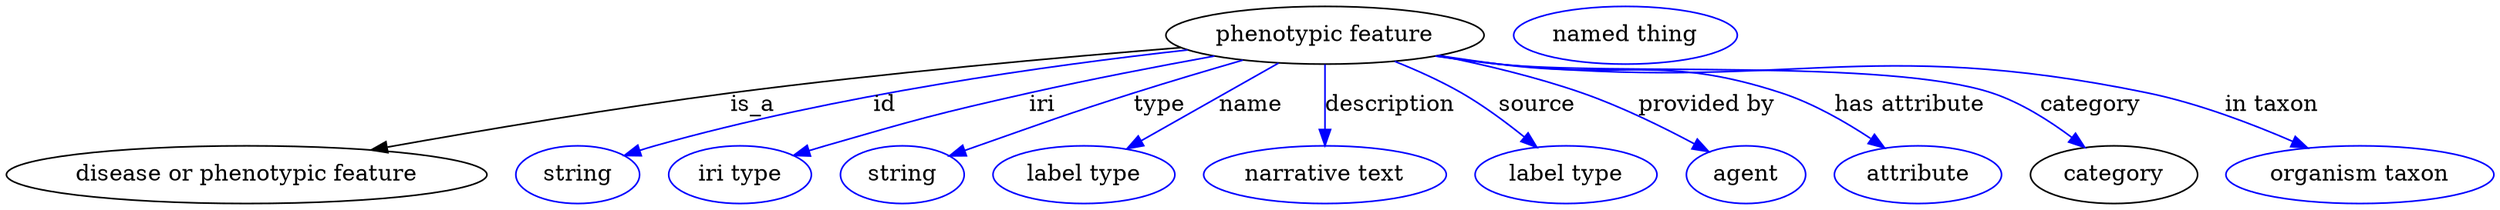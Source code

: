 digraph {
	graph [bb="0,0,1547.7,123"];
	node [label="\N"];
	"phenotypic feature"	 [height=0.5,
		label="phenotypic feature",
		pos="820.49,105",
		width=2.7442];
	"disease or phenotypic feature"	 [height=0.5,
		pos="149.49,18",
		width=4.1524];
	"phenotypic feature" -> "disease or phenotypic feature"	 [label=is_a,
		lp="464.49,61.5",
		pos="e,229.74,33.189 729.43,97.95 654.41,91.707 545.33,81.633 450.49,69 379.47,59.54 299.52,45.851 239.88,35.036"];
	id	 [color=blue,
		height=0.5,
		label=string,
		pos="355.49,18",
		width=1.0652];
	"phenotypic feature" -> id	 [color=blue,
		label=id,
		lp="546.49,61.5",
		pos="e,384.7,29.738 732.46,96.689 647.1,87.176 514.58,68.538 403.49,36 400.51,35.128 397.45,34.159 394.39,33.136",
		style=solid];
	iri	 [color=blue,
		height=0.5,
		label="iri type",
		pos="456.49,18",
		width=1.2277];
	"phenotypic feature" -> iri	 [color=blue,
		label=iri,
		lp="644.49,61.5",
		pos="e,490.37,29.672 749.93,92.272 715.59,85.804 673.77,77.521 636.49,69 580.05,56.103 565.98,52.495 510.49,36 507.12,34.998 503.64,33.927 \
500.15,32.825",
		style=solid];
	type	 [color=blue,
		height=0.5,
		label=string,
		pos="557.49,18",
		width=1.0652];
	"phenotypic feature" -> type	 [color=blue,
		label=type,
		lp="717.49,61.5",
		pos="e,587.01,29.501 768.23,89.613 747.42,83.373 723.27,75.998 701.49,69 658.13,55.072 647.31,51.479 604.49,36 601.92,35.071 599.27,34.101 \
596.61,33.113",
		style=solid];
	name	 [color=blue,
		height=0.5,
		label="label type",
		pos="670.49,18",
		width=1.5707];
	"phenotypic feature" -> name	 [color=blue,
		label=name,
		lp="774.49,61.5",
		pos="e,698.04,33.979 790.85,87.812 766.72,73.814 732.54,53.993 706.77,39.046",
		style=solid];
	description	 [color=blue,
		height=0.5,
		label="narrative text",
		pos="820.49,18",
		width=2.0943];
	"phenotypic feature" -> description	 [color=blue,
		label=description,
		lp="861.49,61.5",
		pos="e,820.49,36.003 820.49,86.974 820.49,75.192 820.49,59.561 820.49,46.158",
		style=solid];
	source	 [color=blue,
		height=0.5,
		label="label type",
		pos="970.49,18",
		width=1.5707];
	"phenotypic feature" -> source	 [color=blue,
		label=source,
		lp="951.99,61.5",
		pos="e,951.9,35.099 865.37,88.948 878.96,83.371 893.67,76.587 906.49,69 919.67,61.194 933.1,50.916 944.23,41.633",
		style=solid];
	"provided by"	 [color=blue,
		height=0.5,
		label=agent,
		pos="1082.5,18",
		width=1.0291];
	"phenotypic feature" -> "provided by"	 [color=blue,
		label="provided by",
		lp="1058,61.5",
		pos="e,1058.5,32.089 892.82,92.597 920.66,86.825 952.46,78.992 980.49,69 1004.5,60.448 1030.1,47.614 1049.7,36.961",
		style=solid];
	"has attribute"	 [color=blue,
		height=0.5,
		label=attribute,
		pos="1189.5,18",
		width=1.4443];
	"phenotypic feature" -> "has attribute"	 [color=blue,
		label="has attribute",
		lp="1184.5,61.5",
		pos="e,1168.1,34.501 891.47,92.391 903.47,90.451 915.82,88.573 927.49,87 1005.9,76.436 1029.5,93.94 1104.5,69 1124.2,62.451 1144.2,50.746 \
1159.9,40.2",
		style=solid];
	category	 [height=0.5,
		pos="1311.5,18",
		width=1.4443];
	"phenotypic feature" -> category	 [color=blue,
		label=category,
		lp="1297.5,61.5",
		pos="e,1292.7,34.801 889.98,92.188 902.43,90.212 915.32,88.375 927.49,87 995.61,79.302 1170.5,90.873 1235.5,69 1253.3,62.997 1270.9,51.634 \
1284.7,41.155",
		style=solid];
	"in taxon"	 [color=blue,
		height=0.5,
		label="organism taxon",
		pos="1464.5,18",
		width=2.3109];
	"phenotypic feature" -> "in taxon"	 [color=blue,
		label="in taxon",
		lp="1410.5,61.5",
		pos="e,1431,34.581 889.67,92.09 902.22,90.112 915.22,88.299 927.49,87 1107.1,67.982 1156.8,106.26 1333.5,69 1364,62.571 1396.6,49.868 \
1421.7,38.748",
		style=solid];
	"named thing_category"	 [color=blue,
		height=0.5,
		label="named thing",
		pos="1006.5,105",
		width=1.9318];
}
